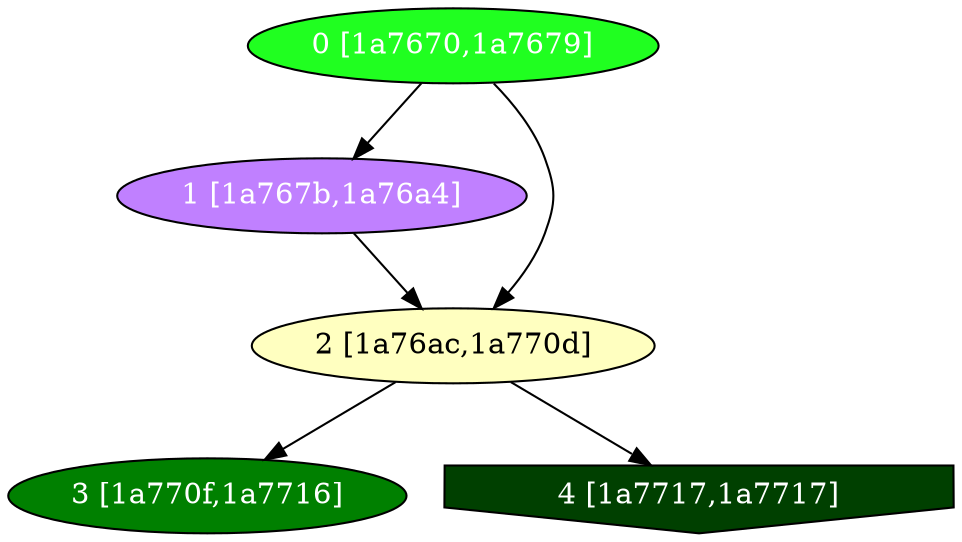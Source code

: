 diGraph libnss3{
	libnss3_0  [style=filled fillcolor="#20FF20" fontcolor="#ffffff" shape=oval label="0 [1a7670,1a7679]"]
	libnss3_1  [style=filled fillcolor="#C080FF" fontcolor="#ffffff" shape=oval label="1 [1a767b,1a76a4]"]
	libnss3_2  [style=filled fillcolor="#FFFFC0" fontcolor="#000000" shape=oval label="2 [1a76ac,1a770d]"]
	libnss3_3  [style=filled fillcolor="#008000" fontcolor="#ffffff" shape=oval label="3 [1a770f,1a7716]"]
	libnss3_4  [style=filled fillcolor="#004000" fontcolor="#ffffff" shape=invhouse label="4 [1a7717,1a7717]"]

	libnss3_0 -> libnss3_1
	libnss3_0 -> libnss3_2
	libnss3_1 -> libnss3_2
	libnss3_2 -> libnss3_3
	libnss3_2 -> libnss3_4
}